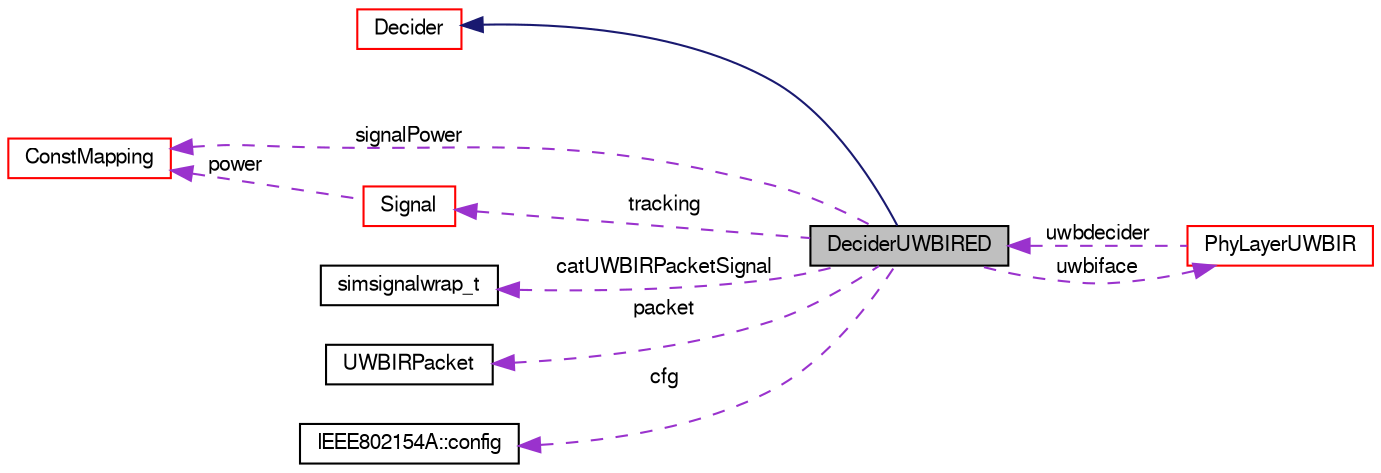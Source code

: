 digraph G
{
  edge [fontname="FreeSans",fontsize="10",labelfontname="FreeSans",labelfontsize="10"];
  node [fontname="FreeSans",fontsize="10",shape=record];
  rankdir=LR;
  Node1 [label="DeciderUWBIRED",height=0.2,width=0.4,color="black", fillcolor="grey75", style="filled" fontcolor="black"];
  Node2 -> Node1 [dir=back,color="midnightblue",fontsize="10",style="solid",fontname="FreeSans"];
  Node2 [label="Decider",height=0.2,width=0.4,color="red", fillcolor="white", style="filled",URL="$a00068.html",tooltip="The basic Decider class."];
  Node3 -> Node1 [dir=back,color="darkorchid3",fontsize="10",style="dashed",label="signalPower",fontname="FreeSans"];
  Node3 [label="ConstMapping",height=0.2,width=0.4,color="red", fillcolor="white", style="filled",URL="$a00055.html",tooltip="Represents a not changeable mapping (mathematical function) from domain with at least..."];
  Node4 -> Node1 [dir=back,color="darkorchid3",fontsize="10",style="dashed",label="catUWBIRPacketSignal",fontname="FreeSans"];
  Node4 [label="simsignalwrap_t",height=0.2,width=0.4,color="black", fillcolor="white", style="filled",URL="$a00184.html",tooltip="Helper function to initialize signal change identifier on use and not on initializing..."];
  Node5 -> Node1 [dir=back,color="darkorchid3",fontsize="10",style="dashed",label="tracking",fontname="FreeSans"];
  Node5 [label="Signal",height=0.2,width=0.4,color="red", fillcolor="white", style="filled",URL="$a00175.html",tooltip="The signal class stores the physical representation of the signal of an AirFrame..."];
  Node3 -> Node5 [dir=back,color="darkorchid3",fontsize="10",style="dashed",label="power",fontname="FreeSans"];
  Node6 -> Node1 [dir=back,color="darkorchid3",fontsize="10",style="dashed",label="packet",fontname="FreeSans"];
  Node6 [label="UWBIRPacket",height=0.2,width=0.4,color="black", fillcolor="white", style="filled",URL="$a00207.html",tooltip="Class that keeps track of the number of packets sent."];
  Node7 -> Node1 [dir=back,color="darkorchid3",fontsize="10",style="dashed",label="uwbiface",fontname="FreeSans"];
  Node7 [label="PhyLayerUWBIR",height=0.2,width=0.4,color="red", fillcolor="white", style="filled",URL="$a00156.html",tooltip="Physical layer that models an Ultra Wideband Impulse Radio wireless communication..."];
  Node1 -> Node7 [dir=back,color="darkorchid3",fontsize="10",style="dashed",label="uwbdecider",fontname="FreeSans"];
  Node8 -> Node1 [dir=back,color="darkorchid3",fontsize="10",style="dashed",label="cfg",fontname="FreeSans"];
  Node8 [label="IEEE802154A::config",height=0.2,width=0.4,color="black", fillcolor="white", style="filled",URL="$a00050.html",tooltip="currently unused"];
}
